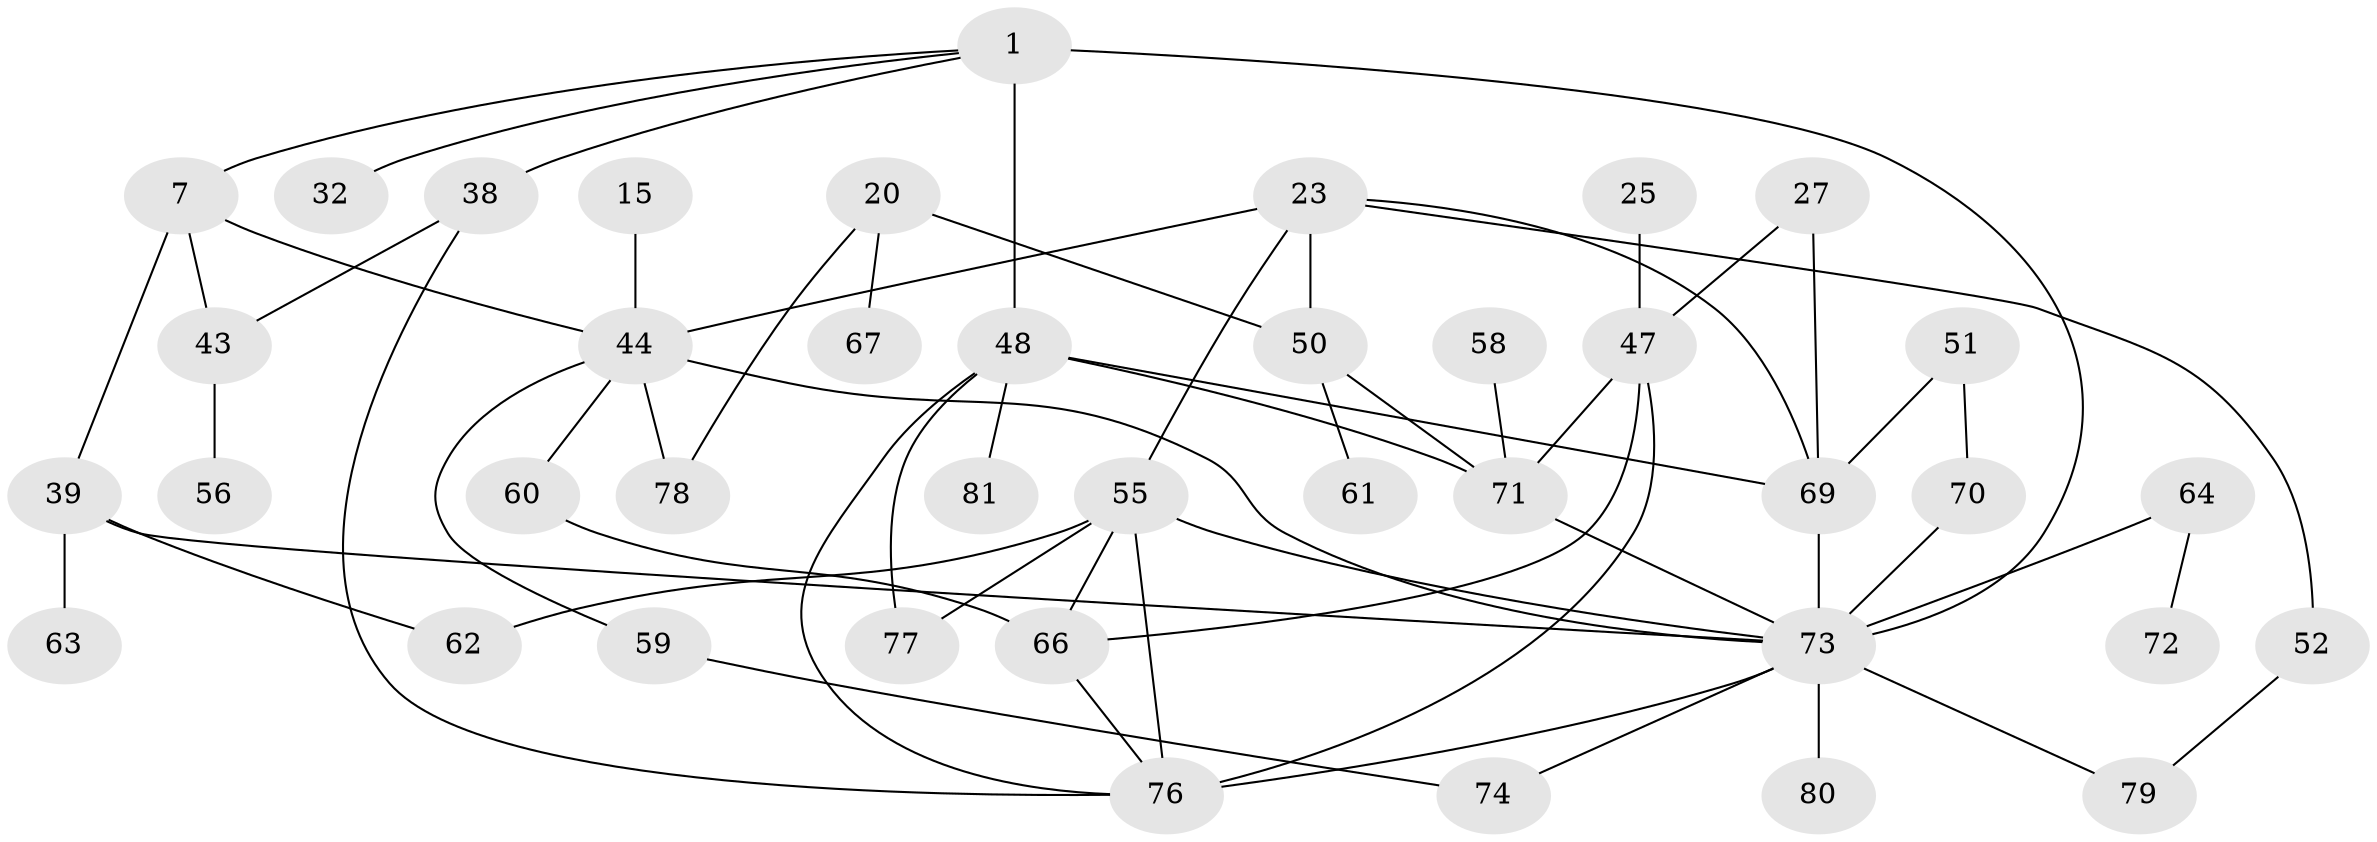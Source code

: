 // original degree distribution, {7: 0.037037037037037035, 5: 0.04938271604938271, 4: 0.19753086419753085, 2: 0.32098765432098764, 3: 0.2345679012345679, 6: 0.012345679012345678, 1: 0.14814814814814814}
// Generated by graph-tools (version 1.1) at 2025/45/03/04/25 21:45:30]
// undirected, 40 vertices, 61 edges
graph export_dot {
graph [start="1"]
  node [color=gray90,style=filled];
  1;
  7 [super="+2"];
  15;
  20;
  23;
  25;
  27;
  32;
  38 [super="+31"];
  39 [super="+9+11"];
  43 [super="+41"];
  44 [super="+13"];
  47 [super="+24"];
  48 [super="+18+22"];
  50 [super="+17"];
  51;
  52;
  55 [super="+8"];
  56;
  58;
  59;
  60;
  61;
  62;
  63;
  64;
  66 [super="+57"];
  67;
  69 [super="+53"];
  70;
  71 [super="+34+45"];
  72;
  73 [super="+12+33+28+54+65"];
  74;
  76 [super="+42+75+68+6"];
  77;
  78;
  79;
  80;
  81;
  1 -- 32;
  1 -- 7;
  1 -- 73;
  1 -- 48 [weight=3];
  1 -- 38;
  7 -- 39 [weight=2];
  7 -- 43;
  7 -- 44;
  15 -- 44;
  20 -- 67;
  20 -- 78;
  20 -- 50 [weight=2];
  23 -- 52;
  23 -- 50;
  23 -- 55;
  23 -- 69;
  23 -- 44;
  25 -- 47;
  27 -- 69;
  27 -- 47;
  38 -- 43 [weight=2];
  38 -- 76;
  39 -- 63;
  39 -- 62;
  39 -- 73;
  43 -- 56;
  44 -- 73 [weight=2];
  44 -- 78;
  44 -- 59;
  44 -- 60;
  47 -- 71;
  47 -- 66;
  47 -- 76 [weight=2];
  48 -- 81;
  48 -- 71 [weight=3];
  48 -- 77;
  48 -- 76 [weight=2];
  48 -- 69;
  50 -- 61;
  50 -- 71;
  51 -- 70;
  51 -- 69;
  52 -- 79;
  55 -- 62;
  55 -- 77;
  55 -- 73;
  55 -- 66;
  55 -- 76 [weight=2];
  58 -- 71;
  59 -- 74;
  60 -- 66;
  64 -- 72;
  64 -- 73;
  66 -- 76;
  69 -- 73;
  70 -- 73;
  71 -- 73 [weight=4];
  73 -- 74;
  73 -- 80;
  73 -- 79;
  73 -- 76;
}
